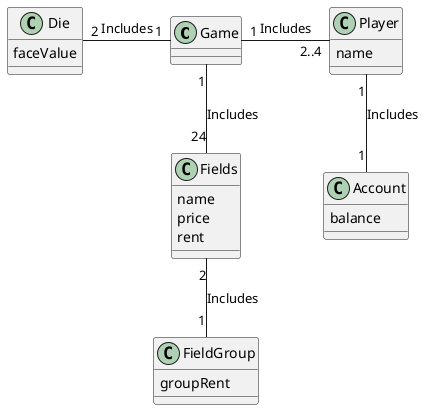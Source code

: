 @startuml
'https://plantuml.com/class-diagram

class Game {
}

class Die {
    faceValue
}

class Player {
    name
}

class Fields {
    name
    price
    rent
}

class FieldGroup {
    groupRent
}

class Account {
    balance
}

Game "1" -r "2..4" Player : Includes
Game "1" -l "2" Die : Includes
Game "1" -- "24" Fields : Includes
Fields "2" -- "1" FieldGroup : Includes
Player  "1" -d- "1" Account: Includes
@enduml